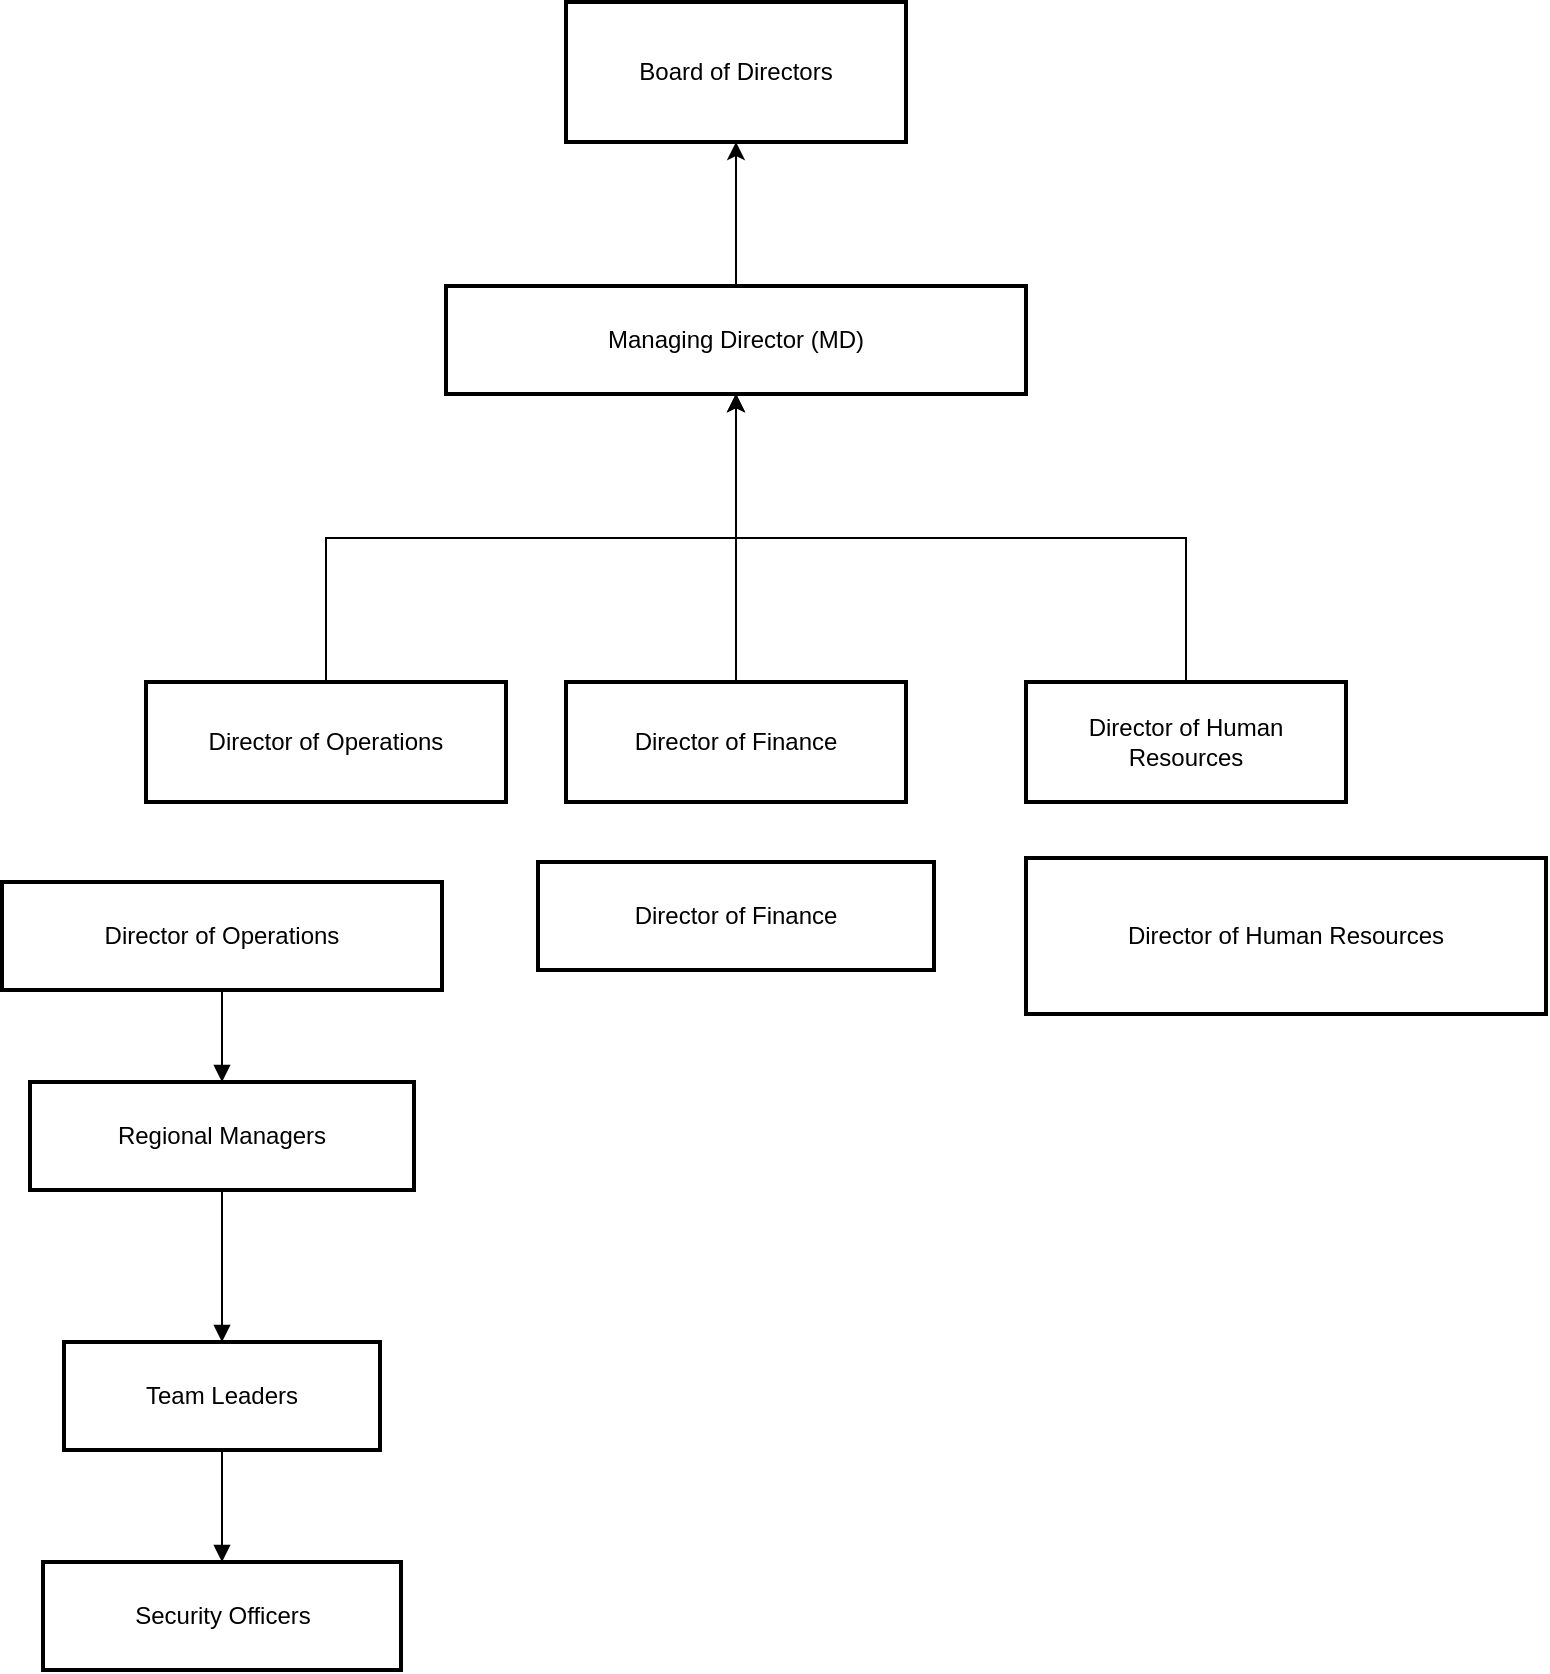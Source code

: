 <mxfile version="26.0.16">
  <diagram name="Page-1" id="AJRmofzPEsTIlUFj2CXO">
    <mxGraphModel dx="880" dy="1560" grid="1" gridSize="10" guides="1" tooltips="1" connect="1" arrows="1" fold="1" page="1" pageScale="1" pageWidth="850" pageHeight="1100" math="0" shadow="0">
      <root>
        <mxCell id="0" />
        <mxCell id="1" parent="0" />
        <mxCell id="A1Uzxhxm5-m14l__Z3a2-18" value="" style="edgeStyle=orthogonalEdgeStyle;rounded=0;orthogonalLoop=1;jettySize=auto;html=1;" edge="1" parent="1" source="3" target="A1Uzxhxm5-m14l__Z3a2-17">
          <mxGeometry relative="1" as="geometry" />
        </mxCell>
        <mxCell id="A1Uzxhxm5-m14l__Z3a2-23" value="" style="edgeStyle=orthogonalEdgeStyle;rounded=0;orthogonalLoop=1;jettySize=auto;html=1;" edge="1" parent="1" source="A1Uzxhxm5-m14l__Z3a2-22" target="3">
          <mxGeometry relative="1" as="geometry" />
        </mxCell>
        <mxCell id="A1Uzxhxm5-m14l__Z3a2-26" value="" style="edgeStyle=orthogonalEdgeStyle;rounded=0;orthogonalLoop=1;jettySize=auto;html=1;" edge="1" parent="1" source="A1Uzxhxm5-m14l__Z3a2-25" target="3">
          <mxGeometry relative="1" as="geometry" />
        </mxCell>
        <mxCell id="A1Uzxhxm5-m14l__Z3a2-28" value="" style="edgeStyle=orthogonalEdgeStyle;rounded=0;orthogonalLoop=1;jettySize=auto;html=1;" edge="1" parent="1" source="A1Uzxhxm5-m14l__Z3a2-27" target="3">
          <mxGeometry relative="1" as="geometry" />
        </mxCell>
        <mxCell id="3" value="Managing Director (MD)" style="whiteSpace=wrap;strokeWidth=2;" parent="1" vertex="1">
          <mxGeometry x="230" y="112" width="290" height="54" as="geometry" />
        </mxCell>
        <mxCell id="4" value="Director of Operations" style="whiteSpace=wrap;strokeWidth=2;" parent="1" vertex="1">
          <mxGeometry x="8" y="410" width="220" height="54" as="geometry" />
        </mxCell>
        <mxCell id="5" value="Director of Finance" style="whiteSpace=wrap;strokeWidth=2;" parent="1" vertex="1">
          <mxGeometry x="276" y="400" width="198" height="54" as="geometry" />
        </mxCell>
        <mxCell id="6" value="Director of Human Resources" style="whiteSpace=wrap;strokeWidth=2;" parent="1" vertex="1">
          <mxGeometry x="520" y="398" width="260" height="78" as="geometry" />
        </mxCell>
        <mxCell id="7" value="Regional Managers" style="whiteSpace=wrap;strokeWidth=2;" parent="1" vertex="1">
          <mxGeometry x="22" y="510" width="192" height="54" as="geometry" />
        </mxCell>
        <mxCell id="8" value="Team Leaders" style="whiteSpace=wrap;strokeWidth=2;" parent="1" vertex="1">
          <mxGeometry x="39" y="640" width="158" height="54" as="geometry" />
        </mxCell>
        <mxCell id="9" value="Security Officers" style="whiteSpace=wrap;strokeWidth=2;" parent="1" vertex="1">
          <mxGeometry x="28.5" y="750" width="179" height="54" as="geometry" />
        </mxCell>
        <mxCell id="14" value="" style="curved=1;startArrow=none;endArrow=block;exitX=0.5;exitY=1;entryX=0.5;entryY=0;" parent="1" source="4" target="7" edge="1">
          <mxGeometry relative="1" as="geometry">
            <Array as="points" />
          </mxGeometry>
        </mxCell>
        <mxCell id="15" value="" style="curved=1;startArrow=none;endArrow=block;exitX=0.5;exitY=1;entryX=0.5;entryY=0;" parent="1" source="7" target="8" edge="1">
          <mxGeometry relative="1" as="geometry">
            <Array as="points" />
          </mxGeometry>
        </mxCell>
        <mxCell id="16" value="" style="curved=1;startArrow=none;endArrow=block;exitX=0.5;exitY=1;entryX=0.5;entryY=0;" parent="1" source="8" target="9" edge="1">
          <mxGeometry relative="1" as="geometry">
            <Array as="points" />
          </mxGeometry>
        </mxCell>
        <mxCell id="A1Uzxhxm5-m14l__Z3a2-17" value="Board of Directors" style="whiteSpace=wrap;html=1;strokeWidth=2;" vertex="1" parent="1">
          <mxGeometry x="290" y="-30" width="170" height="70" as="geometry" />
        </mxCell>
        <mxCell id="A1Uzxhxm5-m14l__Z3a2-22" value="Director of Operations" style="whiteSpace=wrap;html=1;strokeWidth=2;" vertex="1" parent="1">
          <mxGeometry x="80" y="310" width="180" height="60" as="geometry" />
        </mxCell>
        <mxCell id="A1Uzxhxm5-m14l__Z3a2-25" value="Director of Finance" style="whiteSpace=wrap;html=1;strokeWidth=2;" vertex="1" parent="1">
          <mxGeometry x="290" y="310" width="170" height="60" as="geometry" />
        </mxCell>
        <mxCell id="A1Uzxhxm5-m14l__Z3a2-27" value="Director of Human Resources" style="whiteSpace=wrap;html=1;strokeWidth=2;" vertex="1" parent="1">
          <mxGeometry x="520" y="310" width="160" height="60" as="geometry" />
        </mxCell>
      </root>
    </mxGraphModel>
  </diagram>
</mxfile>
